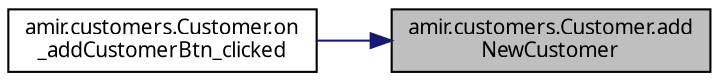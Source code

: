 digraph "amir.customers.Customer.addNewCustomer"
{
 // LATEX_PDF_SIZE
  edge [fontname="FreeSans.ttf",fontsize="10",labelfontname="FreeSans.ttf",labelfontsize="10"];
  node [fontname="FreeSans.ttf",fontsize="10",shape=record];
  rankdir="RL";
  Node1 [label="amir.customers.Customer.add\lNewCustomer",height=0.2,width=0.4,color="black", fillcolor="grey75", style="filled", fontcolor="black",tooltip=" "];
  Node1 -> Node2 [dir="back",color="midnightblue",fontsize="10",style="solid",fontname="FreeSans.ttf"];
  Node2 [label="amir.customers.Customer.on\l_addCustomerBtn_clicked",height=0.2,width=0.4,color="black", fillcolor="white", style="filled",URL="$classamir_1_1customers_1_1_customer.html#a49a7e6f1c423885741520f680ea6e9a1",tooltip=" "];
}
